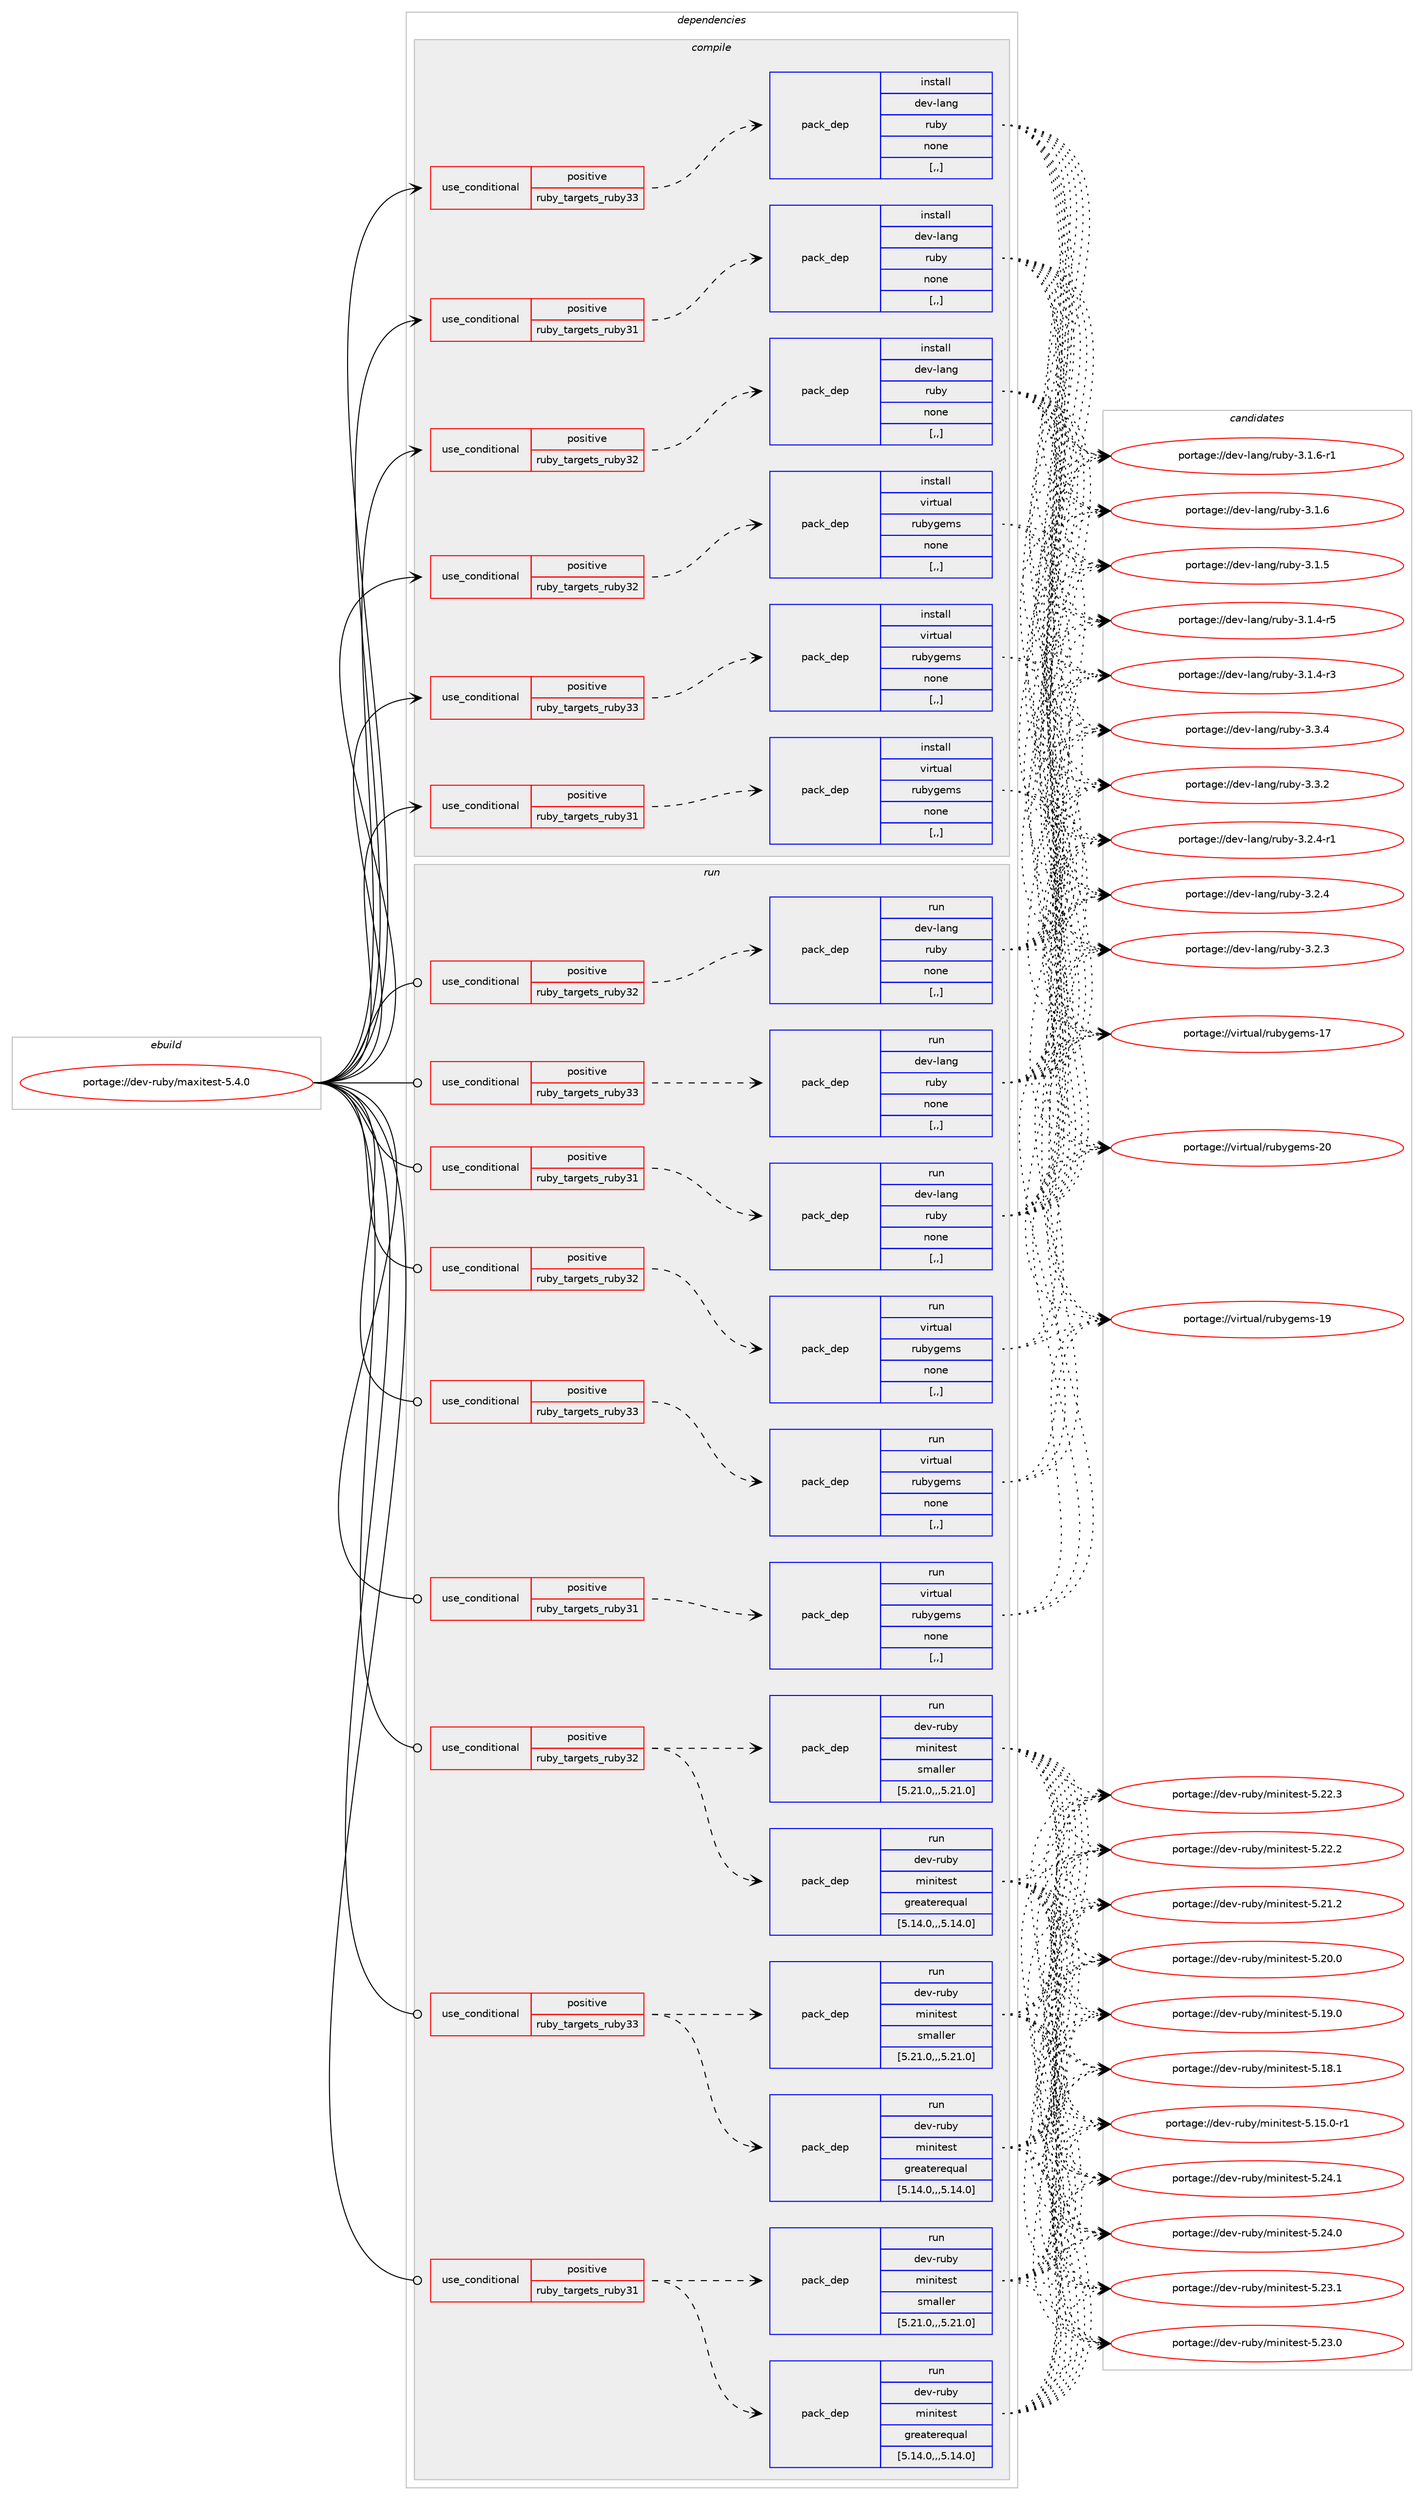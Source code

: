 digraph prolog {

# *************
# Graph options
# *************

newrank=true;
concentrate=true;
compound=true;
graph [rankdir=LR,fontname=Helvetica,fontsize=10,ranksep=1.5];#, ranksep=2.5, nodesep=0.2];
edge  [arrowhead=vee];
node  [fontname=Helvetica,fontsize=10];

# **********
# The ebuild
# **********

subgraph cluster_leftcol {
color=gray;
label=<<i>ebuild</i>>;
id [label="portage://dev-ruby/maxitest-5.4.0", color=red, width=4, href="../dev-ruby/maxitest-5.4.0.svg"];
}

# ****************
# The dependencies
# ****************

subgraph cluster_midcol {
color=gray;
label=<<i>dependencies</i>>;
subgraph cluster_compile {
fillcolor="#eeeeee";
style=filled;
label=<<i>compile</i>>;
subgraph cond50183 {
dependency188879 [label=<<TABLE BORDER="0" CELLBORDER="1" CELLSPACING="0" CELLPADDING="4"><TR><TD ROWSPAN="3" CELLPADDING="10">use_conditional</TD></TR><TR><TD>positive</TD></TR><TR><TD>ruby_targets_ruby31</TD></TR></TABLE>>, shape=none, color=red];
subgraph pack137355 {
dependency188880 [label=<<TABLE BORDER="0" CELLBORDER="1" CELLSPACING="0" CELLPADDING="4" WIDTH="220"><TR><TD ROWSPAN="6" CELLPADDING="30">pack_dep</TD></TR><TR><TD WIDTH="110">install</TD></TR><TR><TD>dev-lang</TD></TR><TR><TD>ruby</TD></TR><TR><TD>none</TD></TR><TR><TD>[,,]</TD></TR></TABLE>>, shape=none, color=blue];
}
dependency188879:e -> dependency188880:w [weight=20,style="dashed",arrowhead="vee"];
}
id:e -> dependency188879:w [weight=20,style="solid",arrowhead="vee"];
subgraph cond50184 {
dependency188881 [label=<<TABLE BORDER="0" CELLBORDER="1" CELLSPACING="0" CELLPADDING="4"><TR><TD ROWSPAN="3" CELLPADDING="10">use_conditional</TD></TR><TR><TD>positive</TD></TR><TR><TD>ruby_targets_ruby31</TD></TR></TABLE>>, shape=none, color=red];
subgraph pack137356 {
dependency188882 [label=<<TABLE BORDER="0" CELLBORDER="1" CELLSPACING="0" CELLPADDING="4" WIDTH="220"><TR><TD ROWSPAN="6" CELLPADDING="30">pack_dep</TD></TR><TR><TD WIDTH="110">install</TD></TR><TR><TD>virtual</TD></TR><TR><TD>rubygems</TD></TR><TR><TD>none</TD></TR><TR><TD>[,,]</TD></TR></TABLE>>, shape=none, color=blue];
}
dependency188881:e -> dependency188882:w [weight=20,style="dashed",arrowhead="vee"];
}
id:e -> dependency188881:w [weight=20,style="solid",arrowhead="vee"];
subgraph cond50185 {
dependency188883 [label=<<TABLE BORDER="0" CELLBORDER="1" CELLSPACING="0" CELLPADDING="4"><TR><TD ROWSPAN="3" CELLPADDING="10">use_conditional</TD></TR><TR><TD>positive</TD></TR><TR><TD>ruby_targets_ruby32</TD></TR></TABLE>>, shape=none, color=red];
subgraph pack137357 {
dependency188884 [label=<<TABLE BORDER="0" CELLBORDER="1" CELLSPACING="0" CELLPADDING="4" WIDTH="220"><TR><TD ROWSPAN="6" CELLPADDING="30">pack_dep</TD></TR><TR><TD WIDTH="110">install</TD></TR><TR><TD>dev-lang</TD></TR><TR><TD>ruby</TD></TR><TR><TD>none</TD></TR><TR><TD>[,,]</TD></TR></TABLE>>, shape=none, color=blue];
}
dependency188883:e -> dependency188884:w [weight=20,style="dashed",arrowhead="vee"];
}
id:e -> dependency188883:w [weight=20,style="solid",arrowhead="vee"];
subgraph cond50186 {
dependency188885 [label=<<TABLE BORDER="0" CELLBORDER="1" CELLSPACING="0" CELLPADDING="4"><TR><TD ROWSPAN="3" CELLPADDING="10">use_conditional</TD></TR><TR><TD>positive</TD></TR><TR><TD>ruby_targets_ruby32</TD></TR></TABLE>>, shape=none, color=red];
subgraph pack137358 {
dependency188886 [label=<<TABLE BORDER="0" CELLBORDER="1" CELLSPACING="0" CELLPADDING="4" WIDTH="220"><TR><TD ROWSPAN="6" CELLPADDING="30">pack_dep</TD></TR><TR><TD WIDTH="110">install</TD></TR><TR><TD>virtual</TD></TR><TR><TD>rubygems</TD></TR><TR><TD>none</TD></TR><TR><TD>[,,]</TD></TR></TABLE>>, shape=none, color=blue];
}
dependency188885:e -> dependency188886:w [weight=20,style="dashed",arrowhead="vee"];
}
id:e -> dependency188885:w [weight=20,style="solid",arrowhead="vee"];
subgraph cond50187 {
dependency188887 [label=<<TABLE BORDER="0" CELLBORDER="1" CELLSPACING="0" CELLPADDING="4"><TR><TD ROWSPAN="3" CELLPADDING="10">use_conditional</TD></TR><TR><TD>positive</TD></TR><TR><TD>ruby_targets_ruby33</TD></TR></TABLE>>, shape=none, color=red];
subgraph pack137359 {
dependency188888 [label=<<TABLE BORDER="0" CELLBORDER="1" CELLSPACING="0" CELLPADDING="4" WIDTH="220"><TR><TD ROWSPAN="6" CELLPADDING="30">pack_dep</TD></TR><TR><TD WIDTH="110">install</TD></TR><TR><TD>dev-lang</TD></TR><TR><TD>ruby</TD></TR><TR><TD>none</TD></TR><TR><TD>[,,]</TD></TR></TABLE>>, shape=none, color=blue];
}
dependency188887:e -> dependency188888:w [weight=20,style="dashed",arrowhead="vee"];
}
id:e -> dependency188887:w [weight=20,style="solid",arrowhead="vee"];
subgraph cond50188 {
dependency188889 [label=<<TABLE BORDER="0" CELLBORDER="1" CELLSPACING="0" CELLPADDING="4"><TR><TD ROWSPAN="3" CELLPADDING="10">use_conditional</TD></TR><TR><TD>positive</TD></TR><TR><TD>ruby_targets_ruby33</TD></TR></TABLE>>, shape=none, color=red];
subgraph pack137360 {
dependency188890 [label=<<TABLE BORDER="0" CELLBORDER="1" CELLSPACING="0" CELLPADDING="4" WIDTH="220"><TR><TD ROWSPAN="6" CELLPADDING="30">pack_dep</TD></TR><TR><TD WIDTH="110">install</TD></TR><TR><TD>virtual</TD></TR><TR><TD>rubygems</TD></TR><TR><TD>none</TD></TR><TR><TD>[,,]</TD></TR></TABLE>>, shape=none, color=blue];
}
dependency188889:e -> dependency188890:w [weight=20,style="dashed",arrowhead="vee"];
}
id:e -> dependency188889:w [weight=20,style="solid",arrowhead="vee"];
}
subgraph cluster_compileandrun {
fillcolor="#eeeeee";
style=filled;
label=<<i>compile and run</i>>;
}
subgraph cluster_run {
fillcolor="#eeeeee";
style=filled;
label=<<i>run</i>>;
subgraph cond50189 {
dependency188891 [label=<<TABLE BORDER="0" CELLBORDER="1" CELLSPACING="0" CELLPADDING="4"><TR><TD ROWSPAN="3" CELLPADDING="10">use_conditional</TD></TR><TR><TD>positive</TD></TR><TR><TD>ruby_targets_ruby31</TD></TR></TABLE>>, shape=none, color=red];
subgraph pack137361 {
dependency188892 [label=<<TABLE BORDER="0" CELLBORDER="1" CELLSPACING="0" CELLPADDING="4" WIDTH="220"><TR><TD ROWSPAN="6" CELLPADDING="30">pack_dep</TD></TR><TR><TD WIDTH="110">run</TD></TR><TR><TD>dev-lang</TD></TR><TR><TD>ruby</TD></TR><TR><TD>none</TD></TR><TR><TD>[,,]</TD></TR></TABLE>>, shape=none, color=blue];
}
dependency188891:e -> dependency188892:w [weight=20,style="dashed",arrowhead="vee"];
}
id:e -> dependency188891:w [weight=20,style="solid",arrowhead="odot"];
subgraph cond50190 {
dependency188893 [label=<<TABLE BORDER="0" CELLBORDER="1" CELLSPACING="0" CELLPADDING="4"><TR><TD ROWSPAN="3" CELLPADDING="10">use_conditional</TD></TR><TR><TD>positive</TD></TR><TR><TD>ruby_targets_ruby31</TD></TR></TABLE>>, shape=none, color=red];
subgraph pack137362 {
dependency188894 [label=<<TABLE BORDER="0" CELLBORDER="1" CELLSPACING="0" CELLPADDING="4" WIDTH="220"><TR><TD ROWSPAN="6" CELLPADDING="30">pack_dep</TD></TR><TR><TD WIDTH="110">run</TD></TR><TR><TD>dev-ruby</TD></TR><TR><TD>minitest</TD></TR><TR><TD>greaterequal</TD></TR><TR><TD>[5.14.0,,,5.14.0]</TD></TR></TABLE>>, shape=none, color=blue];
}
dependency188893:e -> dependency188894:w [weight=20,style="dashed",arrowhead="vee"];
subgraph pack137363 {
dependency188895 [label=<<TABLE BORDER="0" CELLBORDER="1" CELLSPACING="0" CELLPADDING="4" WIDTH="220"><TR><TD ROWSPAN="6" CELLPADDING="30">pack_dep</TD></TR><TR><TD WIDTH="110">run</TD></TR><TR><TD>dev-ruby</TD></TR><TR><TD>minitest</TD></TR><TR><TD>smaller</TD></TR><TR><TD>[5.21.0,,,5.21.0]</TD></TR></TABLE>>, shape=none, color=blue];
}
dependency188893:e -> dependency188895:w [weight=20,style="dashed",arrowhead="vee"];
}
id:e -> dependency188893:w [weight=20,style="solid",arrowhead="odot"];
subgraph cond50191 {
dependency188896 [label=<<TABLE BORDER="0" CELLBORDER="1" CELLSPACING="0" CELLPADDING="4"><TR><TD ROWSPAN="3" CELLPADDING="10">use_conditional</TD></TR><TR><TD>positive</TD></TR><TR><TD>ruby_targets_ruby31</TD></TR></TABLE>>, shape=none, color=red];
subgraph pack137364 {
dependency188897 [label=<<TABLE BORDER="0" CELLBORDER="1" CELLSPACING="0" CELLPADDING="4" WIDTH="220"><TR><TD ROWSPAN="6" CELLPADDING="30">pack_dep</TD></TR><TR><TD WIDTH="110">run</TD></TR><TR><TD>virtual</TD></TR><TR><TD>rubygems</TD></TR><TR><TD>none</TD></TR><TR><TD>[,,]</TD></TR></TABLE>>, shape=none, color=blue];
}
dependency188896:e -> dependency188897:w [weight=20,style="dashed",arrowhead="vee"];
}
id:e -> dependency188896:w [weight=20,style="solid",arrowhead="odot"];
subgraph cond50192 {
dependency188898 [label=<<TABLE BORDER="0" CELLBORDER="1" CELLSPACING="0" CELLPADDING="4"><TR><TD ROWSPAN="3" CELLPADDING="10">use_conditional</TD></TR><TR><TD>positive</TD></TR><TR><TD>ruby_targets_ruby32</TD></TR></TABLE>>, shape=none, color=red];
subgraph pack137365 {
dependency188899 [label=<<TABLE BORDER="0" CELLBORDER="1" CELLSPACING="0" CELLPADDING="4" WIDTH="220"><TR><TD ROWSPAN="6" CELLPADDING="30">pack_dep</TD></TR><TR><TD WIDTH="110">run</TD></TR><TR><TD>dev-lang</TD></TR><TR><TD>ruby</TD></TR><TR><TD>none</TD></TR><TR><TD>[,,]</TD></TR></TABLE>>, shape=none, color=blue];
}
dependency188898:e -> dependency188899:w [weight=20,style="dashed",arrowhead="vee"];
}
id:e -> dependency188898:w [weight=20,style="solid",arrowhead="odot"];
subgraph cond50193 {
dependency188900 [label=<<TABLE BORDER="0" CELLBORDER="1" CELLSPACING="0" CELLPADDING="4"><TR><TD ROWSPAN="3" CELLPADDING="10">use_conditional</TD></TR><TR><TD>positive</TD></TR><TR><TD>ruby_targets_ruby32</TD></TR></TABLE>>, shape=none, color=red];
subgraph pack137366 {
dependency188901 [label=<<TABLE BORDER="0" CELLBORDER="1" CELLSPACING="0" CELLPADDING="4" WIDTH="220"><TR><TD ROWSPAN="6" CELLPADDING="30">pack_dep</TD></TR><TR><TD WIDTH="110">run</TD></TR><TR><TD>dev-ruby</TD></TR><TR><TD>minitest</TD></TR><TR><TD>greaterequal</TD></TR><TR><TD>[5.14.0,,,5.14.0]</TD></TR></TABLE>>, shape=none, color=blue];
}
dependency188900:e -> dependency188901:w [weight=20,style="dashed",arrowhead="vee"];
subgraph pack137367 {
dependency188902 [label=<<TABLE BORDER="0" CELLBORDER="1" CELLSPACING="0" CELLPADDING="4" WIDTH="220"><TR><TD ROWSPAN="6" CELLPADDING="30">pack_dep</TD></TR><TR><TD WIDTH="110">run</TD></TR><TR><TD>dev-ruby</TD></TR><TR><TD>minitest</TD></TR><TR><TD>smaller</TD></TR><TR><TD>[5.21.0,,,5.21.0]</TD></TR></TABLE>>, shape=none, color=blue];
}
dependency188900:e -> dependency188902:w [weight=20,style="dashed",arrowhead="vee"];
}
id:e -> dependency188900:w [weight=20,style="solid",arrowhead="odot"];
subgraph cond50194 {
dependency188903 [label=<<TABLE BORDER="0" CELLBORDER="1" CELLSPACING="0" CELLPADDING="4"><TR><TD ROWSPAN="3" CELLPADDING="10">use_conditional</TD></TR><TR><TD>positive</TD></TR><TR><TD>ruby_targets_ruby32</TD></TR></TABLE>>, shape=none, color=red];
subgraph pack137368 {
dependency188904 [label=<<TABLE BORDER="0" CELLBORDER="1" CELLSPACING="0" CELLPADDING="4" WIDTH="220"><TR><TD ROWSPAN="6" CELLPADDING="30">pack_dep</TD></TR><TR><TD WIDTH="110">run</TD></TR><TR><TD>virtual</TD></TR><TR><TD>rubygems</TD></TR><TR><TD>none</TD></TR><TR><TD>[,,]</TD></TR></TABLE>>, shape=none, color=blue];
}
dependency188903:e -> dependency188904:w [weight=20,style="dashed",arrowhead="vee"];
}
id:e -> dependency188903:w [weight=20,style="solid",arrowhead="odot"];
subgraph cond50195 {
dependency188905 [label=<<TABLE BORDER="0" CELLBORDER="1" CELLSPACING="0" CELLPADDING="4"><TR><TD ROWSPAN="3" CELLPADDING="10">use_conditional</TD></TR><TR><TD>positive</TD></TR><TR><TD>ruby_targets_ruby33</TD></TR></TABLE>>, shape=none, color=red];
subgraph pack137369 {
dependency188906 [label=<<TABLE BORDER="0" CELLBORDER="1" CELLSPACING="0" CELLPADDING="4" WIDTH="220"><TR><TD ROWSPAN="6" CELLPADDING="30">pack_dep</TD></TR><TR><TD WIDTH="110">run</TD></TR><TR><TD>dev-lang</TD></TR><TR><TD>ruby</TD></TR><TR><TD>none</TD></TR><TR><TD>[,,]</TD></TR></TABLE>>, shape=none, color=blue];
}
dependency188905:e -> dependency188906:w [weight=20,style="dashed",arrowhead="vee"];
}
id:e -> dependency188905:w [weight=20,style="solid",arrowhead="odot"];
subgraph cond50196 {
dependency188907 [label=<<TABLE BORDER="0" CELLBORDER="1" CELLSPACING="0" CELLPADDING="4"><TR><TD ROWSPAN="3" CELLPADDING="10">use_conditional</TD></TR><TR><TD>positive</TD></TR><TR><TD>ruby_targets_ruby33</TD></TR></TABLE>>, shape=none, color=red];
subgraph pack137370 {
dependency188908 [label=<<TABLE BORDER="0" CELLBORDER="1" CELLSPACING="0" CELLPADDING="4" WIDTH="220"><TR><TD ROWSPAN="6" CELLPADDING="30">pack_dep</TD></TR><TR><TD WIDTH="110">run</TD></TR><TR><TD>dev-ruby</TD></TR><TR><TD>minitest</TD></TR><TR><TD>greaterequal</TD></TR><TR><TD>[5.14.0,,,5.14.0]</TD></TR></TABLE>>, shape=none, color=blue];
}
dependency188907:e -> dependency188908:w [weight=20,style="dashed",arrowhead="vee"];
subgraph pack137371 {
dependency188909 [label=<<TABLE BORDER="0" CELLBORDER="1" CELLSPACING="0" CELLPADDING="4" WIDTH="220"><TR><TD ROWSPAN="6" CELLPADDING="30">pack_dep</TD></TR><TR><TD WIDTH="110">run</TD></TR><TR><TD>dev-ruby</TD></TR><TR><TD>minitest</TD></TR><TR><TD>smaller</TD></TR><TR><TD>[5.21.0,,,5.21.0]</TD></TR></TABLE>>, shape=none, color=blue];
}
dependency188907:e -> dependency188909:w [weight=20,style="dashed",arrowhead="vee"];
}
id:e -> dependency188907:w [weight=20,style="solid",arrowhead="odot"];
subgraph cond50197 {
dependency188910 [label=<<TABLE BORDER="0" CELLBORDER="1" CELLSPACING="0" CELLPADDING="4"><TR><TD ROWSPAN="3" CELLPADDING="10">use_conditional</TD></TR><TR><TD>positive</TD></TR><TR><TD>ruby_targets_ruby33</TD></TR></TABLE>>, shape=none, color=red];
subgraph pack137372 {
dependency188911 [label=<<TABLE BORDER="0" CELLBORDER="1" CELLSPACING="0" CELLPADDING="4" WIDTH="220"><TR><TD ROWSPAN="6" CELLPADDING="30">pack_dep</TD></TR><TR><TD WIDTH="110">run</TD></TR><TR><TD>virtual</TD></TR><TR><TD>rubygems</TD></TR><TR><TD>none</TD></TR><TR><TD>[,,]</TD></TR></TABLE>>, shape=none, color=blue];
}
dependency188910:e -> dependency188911:w [weight=20,style="dashed",arrowhead="vee"];
}
id:e -> dependency188910:w [weight=20,style="solid",arrowhead="odot"];
}
}

# **************
# The candidates
# **************

subgraph cluster_choices {
rank=same;
color=gray;
label=<<i>candidates</i>>;

subgraph choice137355 {
color=black;
nodesep=1;
choice10010111845108971101034711411798121455146514652 [label="portage://dev-lang/ruby-3.3.4", color=red, width=4,href="../dev-lang/ruby-3.3.4.svg"];
choice10010111845108971101034711411798121455146514650 [label="portage://dev-lang/ruby-3.3.2", color=red, width=4,href="../dev-lang/ruby-3.3.2.svg"];
choice100101118451089711010347114117981214551465046524511449 [label="portage://dev-lang/ruby-3.2.4-r1", color=red, width=4,href="../dev-lang/ruby-3.2.4-r1.svg"];
choice10010111845108971101034711411798121455146504652 [label="portage://dev-lang/ruby-3.2.4", color=red, width=4,href="../dev-lang/ruby-3.2.4.svg"];
choice10010111845108971101034711411798121455146504651 [label="portage://dev-lang/ruby-3.2.3", color=red, width=4,href="../dev-lang/ruby-3.2.3.svg"];
choice100101118451089711010347114117981214551464946544511449 [label="portage://dev-lang/ruby-3.1.6-r1", color=red, width=4,href="../dev-lang/ruby-3.1.6-r1.svg"];
choice10010111845108971101034711411798121455146494654 [label="portage://dev-lang/ruby-3.1.6", color=red, width=4,href="../dev-lang/ruby-3.1.6.svg"];
choice10010111845108971101034711411798121455146494653 [label="portage://dev-lang/ruby-3.1.5", color=red, width=4,href="../dev-lang/ruby-3.1.5.svg"];
choice100101118451089711010347114117981214551464946524511453 [label="portage://dev-lang/ruby-3.1.4-r5", color=red, width=4,href="../dev-lang/ruby-3.1.4-r5.svg"];
choice100101118451089711010347114117981214551464946524511451 [label="portage://dev-lang/ruby-3.1.4-r3", color=red, width=4,href="../dev-lang/ruby-3.1.4-r3.svg"];
dependency188880:e -> choice10010111845108971101034711411798121455146514652:w [style=dotted,weight="100"];
dependency188880:e -> choice10010111845108971101034711411798121455146514650:w [style=dotted,weight="100"];
dependency188880:e -> choice100101118451089711010347114117981214551465046524511449:w [style=dotted,weight="100"];
dependency188880:e -> choice10010111845108971101034711411798121455146504652:w [style=dotted,weight="100"];
dependency188880:e -> choice10010111845108971101034711411798121455146504651:w [style=dotted,weight="100"];
dependency188880:e -> choice100101118451089711010347114117981214551464946544511449:w [style=dotted,weight="100"];
dependency188880:e -> choice10010111845108971101034711411798121455146494654:w [style=dotted,weight="100"];
dependency188880:e -> choice10010111845108971101034711411798121455146494653:w [style=dotted,weight="100"];
dependency188880:e -> choice100101118451089711010347114117981214551464946524511453:w [style=dotted,weight="100"];
dependency188880:e -> choice100101118451089711010347114117981214551464946524511451:w [style=dotted,weight="100"];
}
subgraph choice137356 {
color=black;
nodesep=1;
choice118105114116117971084711411798121103101109115455048 [label="portage://virtual/rubygems-20", color=red, width=4,href="../virtual/rubygems-20.svg"];
choice118105114116117971084711411798121103101109115454957 [label="portage://virtual/rubygems-19", color=red, width=4,href="../virtual/rubygems-19.svg"];
choice118105114116117971084711411798121103101109115454955 [label="portage://virtual/rubygems-17", color=red, width=4,href="../virtual/rubygems-17.svg"];
dependency188882:e -> choice118105114116117971084711411798121103101109115455048:w [style=dotted,weight="100"];
dependency188882:e -> choice118105114116117971084711411798121103101109115454957:w [style=dotted,weight="100"];
dependency188882:e -> choice118105114116117971084711411798121103101109115454955:w [style=dotted,weight="100"];
}
subgraph choice137357 {
color=black;
nodesep=1;
choice10010111845108971101034711411798121455146514652 [label="portage://dev-lang/ruby-3.3.4", color=red, width=4,href="../dev-lang/ruby-3.3.4.svg"];
choice10010111845108971101034711411798121455146514650 [label="portage://dev-lang/ruby-3.3.2", color=red, width=4,href="../dev-lang/ruby-3.3.2.svg"];
choice100101118451089711010347114117981214551465046524511449 [label="portage://dev-lang/ruby-3.2.4-r1", color=red, width=4,href="../dev-lang/ruby-3.2.4-r1.svg"];
choice10010111845108971101034711411798121455146504652 [label="portage://dev-lang/ruby-3.2.4", color=red, width=4,href="../dev-lang/ruby-3.2.4.svg"];
choice10010111845108971101034711411798121455146504651 [label="portage://dev-lang/ruby-3.2.3", color=red, width=4,href="../dev-lang/ruby-3.2.3.svg"];
choice100101118451089711010347114117981214551464946544511449 [label="portage://dev-lang/ruby-3.1.6-r1", color=red, width=4,href="../dev-lang/ruby-3.1.6-r1.svg"];
choice10010111845108971101034711411798121455146494654 [label="portage://dev-lang/ruby-3.1.6", color=red, width=4,href="../dev-lang/ruby-3.1.6.svg"];
choice10010111845108971101034711411798121455146494653 [label="portage://dev-lang/ruby-3.1.5", color=red, width=4,href="../dev-lang/ruby-3.1.5.svg"];
choice100101118451089711010347114117981214551464946524511453 [label="portage://dev-lang/ruby-3.1.4-r5", color=red, width=4,href="../dev-lang/ruby-3.1.4-r5.svg"];
choice100101118451089711010347114117981214551464946524511451 [label="portage://dev-lang/ruby-3.1.4-r3", color=red, width=4,href="../dev-lang/ruby-3.1.4-r3.svg"];
dependency188884:e -> choice10010111845108971101034711411798121455146514652:w [style=dotted,weight="100"];
dependency188884:e -> choice10010111845108971101034711411798121455146514650:w [style=dotted,weight="100"];
dependency188884:e -> choice100101118451089711010347114117981214551465046524511449:w [style=dotted,weight="100"];
dependency188884:e -> choice10010111845108971101034711411798121455146504652:w [style=dotted,weight="100"];
dependency188884:e -> choice10010111845108971101034711411798121455146504651:w [style=dotted,weight="100"];
dependency188884:e -> choice100101118451089711010347114117981214551464946544511449:w [style=dotted,weight="100"];
dependency188884:e -> choice10010111845108971101034711411798121455146494654:w [style=dotted,weight="100"];
dependency188884:e -> choice10010111845108971101034711411798121455146494653:w [style=dotted,weight="100"];
dependency188884:e -> choice100101118451089711010347114117981214551464946524511453:w [style=dotted,weight="100"];
dependency188884:e -> choice100101118451089711010347114117981214551464946524511451:w [style=dotted,weight="100"];
}
subgraph choice137358 {
color=black;
nodesep=1;
choice118105114116117971084711411798121103101109115455048 [label="portage://virtual/rubygems-20", color=red, width=4,href="../virtual/rubygems-20.svg"];
choice118105114116117971084711411798121103101109115454957 [label="portage://virtual/rubygems-19", color=red, width=4,href="../virtual/rubygems-19.svg"];
choice118105114116117971084711411798121103101109115454955 [label="portage://virtual/rubygems-17", color=red, width=4,href="../virtual/rubygems-17.svg"];
dependency188886:e -> choice118105114116117971084711411798121103101109115455048:w [style=dotted,weight="100"];
dependency188886:e -> choice118105114116117971084711411798121103101109115454957:w [style=dotted,weight="100"];
dependency188886:e -> choice118105114116117971084711411798121103101109115454955:w [style=dotted,weight="100"];
}
subgraph choice137359 {
color=black;
nodesep=1;
choice10010111845108971101034711411798121455146514652 [label="portage://dev-lang/ruby-3.3.4", color=red, width=4,href="../dev-lang/ruby-3.3.4.svg"];
choice10010111845108971101034711411798121455146514650 [label="portage://dev-lang/ruby-3.3.2", color=red, width=4,href="../dev-lang/ruby-3.3.2.svg"];
choice100101118451089711010347114117981214551465046524511449 [label="portage://dev-lang/ruby-3.2.4-r1", color=red, width=4,href="../dev-lang/ruby-3.2.4-r1.svg"];
choice10010111845108971101034711411798121455146504652 [label="portage://dev-lang/ruby-3.2.4", color=red, width=4,href="../dev-lang/ruby-3.2.4.svg"];
choice10010111845108971101034711411798121455146504651 [label="portage://dev-lang/ruby-3.2.3", color=red, width=4,href="../dev-lang/ruby-3.2.3.svg"];
choice100101118451089711010347114117981214551464946544511449 [label="portage://dev-lang/ruby-3.1.6-r1", color=red, width=4,href="../dev-lang/ruby-3.1.6-r1.svg"];
choice10010111845108971101034711411798121455146494654 [label="portage://dev-lang/ruby-3.1.6", color=red, width=4,href="../dev-lang/ruby-3.1.6.svg"];
choice10010111845108971101034711411798121455146494653 [label="portage://dev-lang/ruby-3.1.5", color=red, width=4,href="../dev-lang/ruby-3.1.5.svg"];
choice100101118451089711010347114117981214551464946524511453 [label="portage://dev-lang/ruby-3.1.4-r5", color=red, width=4,href="../dev-lang/ruby-3.1.4-r5.svg"];
choice100101118451089711010347114117981214551464946524511451 [label="portage://dev-lang/ruby-3.1.4-r3", color=red, width=4,href="../dev-lang/ruby-3.1.4-r3.svg"];
dependency188888:e -> choice10010111845108971101034711411798121455146514652:w [style=dotted,weight="100"];
dependency188888:e -> choice10010111845108971101034711411798121455146514650:w [style=dotted,weight="100"];
dependency188888:e -> choice100101118451089711010347114117981214551465046524511449:w [style=dotted,weight="100"];
dependency188888:e -> choice10010111845108971101034711411798121455146504652:w [style=dotted,weight="100"];
dependency188888:e -> choice10010111845108971101034711411798121455146504651:w [style=dotted,weight="100"];
dependency188888:e -> choice100101118451089711010347114117981214551464946544511449:w [style=dotted,weight="100"];
dependency188888:e -> choice10010111845108971101034711411798121455146494654:w [style=dotted,weight="100"];
dependency188888:e -> choice10010111845108971101034711411798121455146494653:w [style=dotted,weight="100"];
dependency188888:e -> choice100101118451089711010347114117981214551464946524511453:w [style=dotted,weight="100"];
dependency188888:e -> choice100101118451089711010347114117981214551464946524511451:w [style=dotted,weight="100"];
}
subgraph choice137360 {
color=black;
nodesep=1;
choice118105114116117971084711411798121103101109115455048 [label="portage://virtual/rubygems-20", color=red, width=4,href="../virtual/rubygems-20.svg"];
choice118105114116117971084711411798121103101109115454957 [label="portage://virtual/rubygems-19", color=red, width=4,href="../virtual/rubygems-19.svg"];
choice118105114116117971084711411798121103101109115454955 [label="portage://virtual/rubygems-17", color=red, width=4,href="../virtual/rubygems-17.svg"];
dependency188890:e -> choice118105114116117971084711411798121103101109115455048:w [style=dotted,weight="100"];
dependency188890:e -> choice118105114116117971084711411798121103101109115454957:w [style=dotted,weight="100"];
dependency188890:e -> choice118105114116117971084711411798121103101109115454955:w [style=dotted,weight="100"];
}
subgraph choice137361 {
color=black;
nodesep=1;
choice10010111845108971101034711411798121455146514652 [label="portage://dev-lang/ruby-3.3.4", color=red, width=4,href="../dev-lang/ruby-3.3.4.svg"];
choice10010111845108971101034711411798121455146514650 [label="portage://dev-lang/ruby-3.3.2", color=red, width=4,href="../dev-lang/ruby-3.3.2.svg"];
choice100101118451089711010347114117981214551465046524511449 [label="portage://dev-lang/ruby-3.2.4-r1", color=red, width=4,href="../dev-lang/ruby-3.2.4-r1.svg"];
choice10010111845108971101034711411798121455146504652 [label="portage://dev-lang/ruby-3.2.4", color=red, width=4,href="../dev-lang/ruby-3.2.4.svg"];
choice10010111845108971101034711411798121455146504651 [label="portage://dev-lang/ruby-3.2.3", color=red, width=4,href="../dev-lang/ruby-3.2.3.svg"];
choice100101118451089711010347114117981214551464946544511449 [label="portage://dev-lang/ruby-3.1.6-r1", color=red, width=4,href="../dev-lang/ruby-3.1.6-r1.svg"];
choice10010111845108971101034711411798121455146494654 [label="portage://dev-lang/ruby-3.1.6", color=red, width=4,href="../dev-lang/ruby-3.1.6.svg"];
choice10010111845108971101034711411798121455146494653 [label="portage://dev-lang/ruby-3.1.5", color=red, width=4,href="../dev-lang/ruby-3.1.5.svg"];
choice100101118451089711010347114117981214551464946524511453 [label="portage://dev-lang/ruby-3.1.4-r5", color=red, width=4,href="../dev-lang/ruby-3.1.4-r5.svg"];
choice100101118451089711010347114117981214551464946524511451 [label="portage://dev-lang/ruby-3.1.4-r3", color=red, width=4,href="../dev-lang/ruby-3.1.4-r3.svg"];
dependency188892:e -> choice10010111845108971101034711411798121455146514652:w [style=dotted,weight="100"];
dependency188892:e -> choice10010111845108971101034711411798121455146514650:w [style=dotted,weight="100"];
dependency188892:e -> choice100101118451089711010347114117981214551465046524511449:w [style=dotted,weight="100"];
dependency188892:e -> choice10010111845108971101034711411798121455146504652:w [style=dotted,weight="100"];
dependency188892:e -> choice10010111845108971101034711411798121455146504651:w [style=dotted,weight="100"];
dependency188892:e -> choice100101118451089711010347114117981214551464946544511449:w [style=dotted,weight="100"];
dependency188892:e -> choice10010111845108971101034711411798121455146494654:w [style=dotted,weight="100"];
dependency188892:e -> choice10010111845108971101034711411798121455146494653:w [style=dotted,weight="100"];
dependency188892:e -> choice100101118451089711010347114117981214551464946524511453:w [style=dotted,weight="100"];
dependency188892:e -> choice100101118451089711010347114117981214551464946524511451:w [style=dotted,weight="100"];
}
subgraph choice137362 {
color=black;
nodesep=1;
choice10010111845114117981214710910511010511610111511645534650524649 [label="portage://dev-ruby/minitest-5.24.1", color=red, width=4,href="../dev-ruby/minitest-5.24.1.svg"];
choice10010111845114117981214710910511010511610111511645534650524648 [label="portage://dev-ruby/minitest-5.24.0", color=red, width=4,href="../dev-ruby/minitest-5.24.0.svg"];
choice10010111845114117981214710910511010511610111511645534650514649 [label="portage://dev-ruby/minitest-5.23.1", color=red, width=4,href="../dev-ruby/minitest-5.23.1.svg"];
choice10010111845114117981214710910511010511610111511645534650514648 [label="portage://dev-ruby/minitest-5.23.0", color=red, width=4,href="../dev-ruby/minitest-5.23.0.svg"];
choice10010111845114117981214710910511010511610111511645534650504651 [label="portage://dev-ruby/minitest-5.22.3", color=red, width=4,href="../dev-ruby/minitest-5.22.3.svg"];
choice10010111845114117981214710910511010511610111511645534650504650 [label="portage://dev-ruby/minitest-5.22.2", color=red, width=4,href="../dev-ruby/minitest-5.22.2.svg"];
choice10010111845114117981214710910511010511610111511645534650494650 [label="portage://dev-ruby/minitest-5.21.2", color=red, width=4,href="../dev-ruby/minitest-5.21.2.svg"];
choice10010111845114117981214710910511010511610111511645534650484648 [label="portage://dev-ruby/minitest-5.20.0", color=red, width=4,href="../dev-ruby/minitest-5.20.0.svg"];
choice10010111845114117981214710910511010511610111511645534649574648 [label="portage://dev-ruby/minitest-5.19.0", color=red, width=4,href="../dev-ruby/minitest-5.19.0.svg"];
choice10010111845114117981214710910511010511610111511645534649564649 [label="portage://dev-ruby/minitest-5.18.1", color=red, width=4,href="../dev-ruby/minitest-5.18.1.svg"];
choice100101118451141179812147109105110105116101115116455346495346484511449 [label="portage://dev-ruby/minitest-5.15.0-r1", color=red, width=4,href="../dev-ruby/minitest-5.15.0-r1.svg"];
dependency188894:e -> choice10010111845114117981214710910511010511610111511645534650524649:w [style=dotted,weight="100"];
dependency188894:e -> choice10010111845114117981214710910511010511610111511645534650524648:w [style=dotted,weight="100"];
dependency188894:e -> choice10010111845114117981214710910511010511610111511645534650514649:w [style=dotted,weight="100"];
dependency188894:e -> choice10010111845114117981214710910511010511610111511645534650514648:w [style=dotted,weight="100"];
dependency188894:e -> choice10010111845114117981214710910511010511610111511645534650504651:w [style=dotted,weight="100"];
dependency188894:e -> choice10010111845114117981214710910511010511610111511645534650504650:w [style=dotted,weight="100"];
dependency188894:e -> choice10010111845114117981214710910511010511610111511645534650494650:w [style=dotted,weight="100"];
dependency188894:e -> choice10010111845114117981214710910511010511610111511645534650484648:w [style=dotted,weight="100"];
dependency188894:e -> choice10010111845114117981214710910511010511610111511645534649574648:w [style=dotted,weight="100"];
dependency188894:e -> choice10010111845114117981214710910511010511610111511645534649564649:w [style=dotted,weight="100"];
dependency188894:e -> choice100101118451141179812147109105110105116101115116455346495346484511449:w [style=dotted,weight="100"];
}
subgraph choice137363 {
color=black;
nodesep=1;
choice10010111845114117981214710910511010511610111511645534650524649 [label="portage://dev-ruby/minitest-5.24.1", color=red, width=4,href="../dev-ruby/minitest-5.24.1.svg"];
choice10010111845114117981214710910511010511610111511645534650524648 [label="portage://dev-ruby/minitest-5.24.0", color=red, width=4,href="../dev-ruby/minitest-5.24.0.svg"];
choice10010111845114117981214710910511010511610111511645534650514649 [label="portage://dev-ruby/minitest-5.23.1", color=red, width=4,href="../dev-ruby/minitest-5.23.1.svg"];
choice10010111845114117981214710910511010511610111511645534650514648 [label="portage://dev-ruby/minitest-5.23.0", color=red, width=4,href="../dev-ruby/minitest-5.23.0.svg"];
choice10010111845114117981214710910511010511610111511645534650504651 [label="portage://dev-ruby/minitest-5.22.3", color=red, width=4,href="../dev-ruby/minitest-5.22.3.svg"];
choice10010111845114117981214710910511010511610111511645534650504650 [label="portage://dev-ruby/minitest-5.22.2", color=red, width=4,href="../dev-ruby/minitest-5.22.2.svg"];
choice10010111845114117981214710910511010511610111511645534650494650 [label="portage://dev-ruby/minitest-5.21.2", color=red, width=4,href="../dev-ruby/minitest-5.21.2.svg"];
choice10010111845114117981214710910511010511610111511645534650484648 [label="portage://dev-ruby/minitest-5.20.0", color=red, width=4,href="../dev-ruby/minitest-5.20.0.svg"];
choice10010111845114117981214710910511010511610111511645534649574648 [label="portage://dev-ruby/minitest-5.19.0", color=red, width=4,href="../dev-ruby/minitest-5.19.0.svg"];
choice10010111845114117981214710910511010511610111511645534649564649 [label="portage://dev-ruby/minitest-5.18.1", color=red, width=4,href="../dev-ruby/minitest-5.18.1.svg"];
choice100101118451141179812147109105110105116101115116455346495346484511449 [label="portage://dev-ruby/minitest-5.15.0-r1", color=red, width=4,href="../dev-ruby/minitest-5.15.0-r1.svg"];
dependency188895:e -> choice10010111845114117981214710910511010511610111511645534650524649:w [style=dotted,weight="100"];
dependency188895:e -> choice10010111845114117981214710910511010511610111511645534650524648:w [style=dotted,weight="100"];
dependency188895:e -> choice10010111845114117981214710910511010511610111511645534650514649:w [style=dotted,weight="100"];
dependency188895:e -> choice10010111845114117981214710910511010511610111511645534650514648:w [style=dotted,weight="100"];
dependency188895:e -> choice10010111845114117981214710910511010511610111511645534650504651:w [style=dotted,weight="100"];
dependency188895:e -> choice10010111845114117981214710910511010511610111511645534650504650:w [style=dotted,weight="100"];
dependency188895:e -> choice10010111845114117981214710910511010511610111511645534650494650:w [style=dotted,weight="100"];
dependency188895:e -> choice10010111845114117981214710910511010511610111511645534650484648:w [style=dotted,weight="100"];
dependency188895:e -> choice10010111845114117981214710910511010511610111511645534649574648:w [style=dotted,weight="100"];
dependency188895:e -> choice10010111845114117981214710910511010511610111511645534649564649:w [style=dotted,weight="100"];
dependency188895:e -> choice100101118451141179812147109105110105116101115116455346495346484511449:w [style=dotted,weight="100"];
}
subgraph choice137364 {
color=black;
nodesep=1;
choice118105114116117971084711411798121103101109115455048 [label="portage://virtual/rubygems-20", color=red, width=4,href="../virtual/rubygems-20.svg"];
choice118105114116117971084711411798121103101109115454957 [label="portage://virtual/rubygems-19", color=red, width=4,href="../virtual/rubygems-19.svg"];
choice118105114116117971084711411798121103101109115454955 [label="portage://virtual/rubygems-17", color=red, width=4,href="../virtual/rubygems-17.svg"];
dependency188897:e -> choice118105114116117971084711411798121103101109115455048:w [style=dotted,weight="100"];
dependency188897:e -> choice118105114116117971084711411798121103101109115454957:w [style=dotted,weight="100"];
dependency188897:e -> choice118105114116117971084711411798121103101109115454955:w [style=dotted,weight="100"];
}
subgraph choice137365 {
color=black;
nodesep=1;
choice10010111845108971101034711411798121455146514652 [label="portage://dev-lang/ruby-3.3.4", color=red, width=4,href="../dev-lang/ruby-3.3.4.svg"];
choice10010111845108971101034711411798121455146514650 [label="portage://dev-lang/ruby-3.3.2", color=red, width=4,href="../dev-lang/ruby-3.3.2.svg"];
choice100101118451089711010347114117981214551465046524511449 [label="portage://dev-lang/ruby-3.2.4-r1", color=red, width=4,href="../dev-lang/ruby-3.2.4-r1.svg"];
choice10010111845108971101034711411798121455146504652 [label="portage://dev-lang/ruby-3.2.4", color=red, width=4,href="../dev-lang/ruby-3.2.4.svg"];
choice10010111845108971101034711411798121455146504651 [label="portage://dev-lang/ruby-3.2.3", color=red, width=4,href="../dev-lang/ruby-3.2.3.svg"];
choice100101118451089711010347114117981214551464946544511449 [label="portage://dev-lang/ruby-3.1.6-r1", color=red, width=4,href="../dev-lang/ruby-3.1.6-r1.svg"];
choice10010111845108971101034711411798121455146494654 [label="portage://dev-lang/ruby-3.1.6", color=red, width=4,href="../dev-lang/ruby-3.1.6.svg"];
choice10010111845108971101034711411798121455146494653 [label="portage://dev-lang/ruby-3.1.5", color=red, width=4,href="../dev-lang/ruby-3.1.5.svg"];
choice100101118451089711010347114117981214551464946524511453 [label="portage://dev-lang/ruby-3.1.4-r5", color=red, width=4,href="../dev-lang/ruby-3.1.4-r5.svg"];
choice100101118451089711010347114117981214551464946524511451 [label="portage://dev-lang/ruby-3.1.4-r3", color=red, width=4,href="../dev-lang/ruby-3.1.4-r3.svg"];
dependency188899:e -> choice10010111845108971101034711411798121455146514652:w [style=dotted,weight="100"];
dependency188899:e -> choice10010111845108971101034711411798121455146514650:w [style=dotted,weight="100"];
dependency188899:e -> choice100101118451089711010347114117981214551465046524511449:w [style=dotted,weight="100"];
dependency188899:e -> choice10010111845108971101034711411798121455146504652:w [style=dotted,weight="100"];
dependency188899:e -> choice10010111845108971101034711411798121455146504651:w [style=dotted,weight="100"];
dependency188899:e -> choice100101118451089711010347114117981214551464946544511449:w [style=dotted,weight="100"];
dependency188899:e -> choice10010111845108971101034711411798121455146494654:w [style=dotted,weight="100"];
dependency188899:e -> choice10010111845108971101034711411798121455146494653:w [style=dotted,weight="100"];
dependency188899:e -> choice100101118451089711010347114117981214551464946524511453:w [style=dotted,weight="100"];
dependency188899:e -> choice100101118451089711010347114117981214551464946524511451:w [style=dotted,weight="100"];
}
subgraph choice137366 {
color=black;
nodesep=1;
choice10010111845114117981214710910511010511610111511645534650524649 [label="portage://dev-ruby/minitest-5.24.1", color=red, width=4,href="../dev-ruby/minitest-5.24.1.svg"];
choice10010111845114117981214710910511010511610111511645534650524648 [label="portage://dev-ruby/minitest-5.24.0", color=red, width=4,href="../dev-ruby/minitest-5.24.0.svg"];
choice10010111845114117981214710910511010511610111511645534650514649 [label="portage://dev-ruby/minitest-5.23.1", color=red, width=4,href="../dev-ruby/minitest-5.23.1.svg"];
choice10010111845114117981214710910511010511610111511645534650514648 [label="portage://dev-ruby/minitest-5.23.0", color=red, width=4,href="../dev-ruby/minitest-5.23.0.svg"];
choice10010111845114117981214710910511010511610111511645534650504651 [label="portage://dev-ruby/minitest-5.22.3", color=red, width=4,href="../dev-ruby/minitest-5.22.3.svg"];
choice10010111845114117981214710910511010511610111511645534650504650 [label="portage://dev-ruby/minitest-5.22.2", color=red, width=4,href="../dev-ruby/minitest-5.22.2.svg"];
choice10010111845114117981214710910511010511610111511645534650494650 [label="portage://dev-ruby/minitest-5.21.2", color=red, width=4,href="../dev-ruby/minitest-5.21.2.svg"];
choice10010111845114117981214710910511010511610111511645534650484648 [label="portage://dev-ruby/minitest-5.20.0", color=red, width=4,href="../dev-ruby/minitest-5.20.0.svg"];
choice10010111845114117981214710910511010511610111511645534649574648 [label="portage://dev-ruby/minitest-5.19.0", color=red, width=4,href="../dev-ruby/minitest-5.19.0.svg"];
choice10010111845114117981214710910511010511610111511645534649564649 [label="portage://dev-ruby/minitest-5.18.1", color=red, width=4,href="../dev-ruby/minitest-5.18.1.svg"];
choice100101118451141179812147109105110105116101115116455346495346484511449 [label="portage://dev-ruby/minitest-5.15.0-r1", color=red, width=4,href="../dev-ruby/minitest-5.15.0-r1.svg"];
dependency188901:e -> choice10010111845114117981214710910511010511610111511645534650524649:w [style=dotted,weight="100"];
dependency188901:e -> choice10010111845114117981214710910511010511610111511645534650524648:w [style=dotted,weight="100"];
dependency188901:e -> choice10010111845114117981214710910511010511610111511645534650514649:w [style=dotted,weight="100"];
dependency188901:e -> choice10010111845114117981214710910511010511610111511645534650514648:w [style=dotted,weight="100"];
dependency188901:e -> choice10010111845114117981214710910511010511610111511645534650504651:w [style=dotted,weight="100"];
dependency188901:e -> choice10010111845114117981214710910511010511610111511645534650504650:w [style=dotted,weight="100"];
dependency188901:e -> choice10010111845114117981214710910511010511610111511645534650494650:w [style=dotted,weight="100"];
dependency188901:e -> choice10010111845114117981214710910511010511610111511645534650484648:w [style=dotted,weight="100"];
dependency188901:e -> choice10010111845114117981214710910511010511610111511645534649574648:w [style=dotted,weight="100"];
dependency188901:e -> choice10010111845114117981214710910511010511610111511645534649564649:w [style=dotted,weight="100"];
dependency188901:e -> choice100101118451141179812147109105110105116101115116455346495346484511449:w [style=dotted,weight="100"];
}
subgraph choice137367 {
color=black;
nodesep=1;
choice10010111845114117981214710910511010511610111511645534650524649 [label="portage://dev-ruby/minitest-5.24.1", color=red, width=4,href="../dev-ruby/minitest-5.24.1.svg"];
choice10010111845114117981214710910511010511610111511645534650524648 [label="portage://dev-ruby/minitest-5.24.0", color=red, width=4,href="../dev-ruby/minitest-5.24.0.svg"];
choice10010111845114117981214710910511010511610111511645534650514649 [label="portage://dev-ruby/minitest-5.23.1", color=red, width=4,href="../dev-ruby/minitest-5.23.1.svg"];
choice10010111845114117981214710910511010511610111511645534650514648 [label="portage://dev-ruby/minitest-5.23.0", color=red, width=4,href="../dev-ruby/minitest-5.23.0.svg"];
choice10010111845114117981214710910511010511610111511645534650504651 [label="portage://dev-ruby/minitest-5.22.3", color=red, width=4,href="../dev-ruby/minitest-5.22.3.svg"];
choice10010111845114117981214710910511010511610111511645534650504650 [label="portage://dev-ruby/minitest-5.22.2", color=red, width=4,href="../dev-ruby/minitest-5.22.2.svg"];
choice10010111845114117981214710910511010511610111511645534650494650 [label="portage://dev-ruby/minitest-5.21.2", color=red, width=4,href="../dev-ruby/minitest-5.21.2.svg"];
choice10010111845114117981214710910511010511610111511645534650484648 [label="portage://dev-ruby/minitest-5.20.0", color=red, width=4,href="../dev-ruby/minitest-5.20.0.svg"];
choice10010111845114117981214710910511010511610111511645534649574648 [label="portage://dev-ruby/minitest-5.19.0", color=red, width=4,href="../dev-ruby/minitest-5.19.0.svg"];
choice10010111845114117981214710910511010511610111511645534649564649 [label="portage://dev-ruby/minitest-5.18.1", color=red, width=4,href="../dev-ruby/minitest-5.18.1.svg"];
choice100101118451141179812147109105110105116101115116455346495346484511449 [label="portage://dev-ruby/minitest-5.15.0-r1", color=red, width=4,href="../dev-ruby/minitest-5.15.0-r1.svg"];
dependency188902:e -> choice10010111845114117981214710910511010511610111511645534650524649:w [style=dotted,weight="100"];
dependency188902:e -> choice10010111845114117981214710910511010511610111511645534650524648:w [style=dotted,weight="100"];
dependency188902:e -> choice10010111845114117981214710910511010511610111511645534650514649:w [style=dotted,weight="100"];
dependency188902:e -> choice10010111845114117981214710910511010511610111511645534650514648:w [style=dotted,weight="100"];
dependency188902:e -> choice10010111845114117981214710910511010511610111511645534650504651:w [style=dotted,weight="100"];
dependency188902:e -> choice10010111845114117981214710910511010511610111511645534650504650:w [style=dotted,weight="100"];
dependency188902:e -> choice10010111845114117981214710910511010511610111511645534650494650:w [style=dotted,weight="100"];
dependency188902:e -> choice10010111845114117981214710910511010511610111511645534650484648:w [style=dotted,weight="100"];
dependency188902:e -> choice10010111845114117981214710910511010511610111511645534649574648:w [style=dotted,weight="100"];
dependency188902:e -> choice10010111845114117981214710910511010511610111511645534649564649:w [style=dotted,weight="100"];
dependency188902:e -> choice100101118451141179812147109105110105116101115116455346495346484511449:w [style=dotted,weight="100"];
}
subgraph choice137368 {
color=black;
nodesep=1;
choice118105114116117971084711411798121103101109115455048 [label="portage://virtual/rubygems-20", color=red, width=4,href="../virtual/rubygems-20.svg"];
choice118105114116117971084711411798121103101109115454957 [label="portage://virtual/rubygems-19", color=red, width=4,href="../virtual/rubygems-19.svg"];
choice118105114116117971084711411798121103101109115454955 [label="portage://virtual/rubygems-17", color=red, width=4,href="../virtual/rubygems-17.svg"];
dependency188904:e -> choice118105114116117971084711411798121103101109115455048:w [style=dotted,weight="100"];
dependency188904:e -> choice118105114116117971084711411798121103101109115454957:w [style=dotted,weight="100"];
dependency188904:e -> choice118105114116117971084711411798121103101109115454955:w [style=dotted,weight="100"];
}
subgraph choice137369 {
color=black;
nodesep=1;
choice10010111845108971101034711411798121455146514652 [label="portage://dev-lang/ruby-3.3.4", color=red, width=4,href="../dev-lang/ruby-3.3.4.svg"];
choice10010111845108971101034711411798121455146514650 [label="portage://dev-lang/ruby-3.3.2", color=red, width=4,href="../dev-lang/ruby-3.3.2.svg"];
choice100101118451089711010347114117981214551465046524511449 [label="portage://dev-lang/ruby-3.2.4-r1", color=red, width=4,href="../dev-lang/ruby-3.2.4-r1.svg"];
choice10010111845108971101034711411798121455146504652 [label="portage://dev-lang/ruby-3.2.4", color=red, width=4,href="../dev-lang/ruby-3.2.4.svg"];
choice10010111845108971101034711411798121455146504651 [label="portage://dev-lang/ruby-3.2.3", color=red, width=4,href="../dev-lang/ruby-3.2.3.svg"];
choice100101118451089711010347114117981214551464946544511449 [label="portage://dev-lang/ruby-3.1.6-r1", color=red, width=4,href="../dev-lang/ruby-3.1.6-r1.svg"];
choice10010111845108971101034711411798121455146494654 [label="portage://dev-lang/ruby-3.1.6", color=red, width=4,href="../dev-lang/ruby-3.1.6.svg"];
choice10010111845108971101034711411798121455146494653 [label="portage://dev-lang/ruby-3.1.5", color=red, width=4,href="../dev-lang/ruby-3.1.5.svg"];
choice100101118451089711010347114117981214551464946524511453 [label="portage://dev-lang/ruby-3.1.4-r5", color=red, width=4,href="../dev-lang/ruby-3.1.4-r5.svg"];
choice100101118451089711010347114117981214551464946524511451 [label="portage://dev-lang/ruby-3.1.4-r3", color=red, width=4,href="../dev-lang/ruby-3.1.4-r3.svg"];
dependency188906:e -> choice10010111845108971101034711411798121455146514652:w [style=dotted,weight="100"];
dependency188906:e -> choice10010111845108971101034711411798121455146514650:w [style=dotted,weight="100"];
dependency188906:e -> choice100101118451089711010347114117981214551465046524511449:w [style=dotted,weight="100"];
dependency188906:e -> choice10010111845108971101034711411798121455146504652:w [style=dotted,weight="100"];
dependency188906:e -> choice10010111845108971101034711411798121455146504651:w [style=dotted,weight="100"];
dependency188906:e -> choice100101118451089711010347114117981214551464946544511449:w [style=dotted,weight="100"];
dependency188906:e -> choice10010111845108971101034711411798121455146494654:w [style=dotted,weight="100"];
dependency188906:e -> choice10010111845108971101034711411798121455146494653:w [style=dotted,weight="100"];
dependency188906:e -> choice100101118451089711010347114117981214551464946524511453:w [style=dotted,weight="100"];
dependency188906:e -> choice100101118451089711010347114117981214551464946524511451:w [style=dotted,weight="100"];
}
subgraph choice137370 {
color=black;
nodesep=1;
choice10010111845114117981214710910511010511610111511645534650524649 [label="portage://dev-ruby/minitest-5.24.1", color=red, width=4,href="../dev-ruby/minitest-5.24.1.svg"];
choice10010111845114117981214710910511010511610111511645534650524648 [label="portage://dev-ruby/minitest-5.24.0", color=red, width=4,href="../dev-ruby/minitest-5.24.0.svg"];
choice10010111845114117981214710910511010511610111511645534650514649 [label="portage://dev-ruby/minitest-5.23.1", color=red, width=4,href="../dev-ruby/minitest-5.23.1.svg"];
choice10010111845114117981214710910511010511610111511645534650514648 [label="portage://dev-ruby/minitest-5.23.0", color=red, width=4,href="../dev-ruby/minitest-5.23.0.svg"];
choice10010111845114117981214710910511010511610111511645534650504651 [label="portage://dev-ruby/minitest-5.22.3", color=red, width=4,href="../dev-ruby/minitest-5.22.3.svg"];
choice10010111845114117981214710910511010511610111511645534650504650 [label="portage://dev-ruby/minitest-5.22.2", color=red, width=4,href="../dev-ruby/minitest-5.22.2.svg"];
choice10010111845114117981214710910511010511610111511645534650494650 [label="portage://dev-ruby/minitest-5.21.2", color=red, width=4,href="../dev-ruby/minitest-5.21.2.svg"];
choice10010111845114117981214710910511010511610111511645534650484648 [label="portage://dev-ruby/minitest-5.20.0", color=red, width=4,href="../dev-ruby/minitest-5.20.0.svg"];
choice10010111845114117981214710910511010511610111511645534649574648 [label="portage://dev-ruby/minitest-5.19.0", color=red, width=4,href="../dev-ruby/minitest-5.19.0.svg"];
choice10010111845114117981214710910511010511610111511645534649564649 [label="portage://dev-ruby/minitest-5.18.1", color=red, width=4,href="../dev-ruby/minitest-5.18.1.svg"];
choice100101118451141179812147109105110105116101115116455346495346484511449 [label="portage://dev-ruby/minitest-5.15.0-r1", color=red, width=4,href="../dev-ruby/minitest-5.15.0-r1.svg"];
dependency188908:e -> choice10010111845114117981214710910511010511610111511645534650524649:w [style=dotted,weight="100"];
dependency188908:e -> choice10010111845114117981214710910511010511610111511645534650524648:w [style=dotted,weight="100"];
dependency188908:e -> choice10010111845114117981214710910511010511610111511645534650514649:w [style=dotted,weight="100"];
dependency188908:e -> choice10010111845114117981214710910511010511610111511645534650514648:w [style=dotted,weight="100"];
dependency188908:e -> choice10010111845114117981214710910511010511610111511645534650504651:w [style=dotted,weight="100"];
dependency188908:e -> choice10010111845114117981214710910511010511610111511645534650504650:w [style=dotted,weight="100"];
dependency188908:e -> choice10010111845114117981214710910511010511610111511645534650494650:w [style=dotted,weight="100"];
dependency188908:e -> choice10010111845114117981214710910511010511610111511645534650484648:w [style=dotted,weight="100"];
dependency188908:e -> choice10010111845114117981214710910511010511610111511645534649574648:w [style=dotted,weight="100"];
dependency188908:e -> choice10010111845114117981214710910511010511610111511645534649564649:w [style=dotted,weight="100"];
dependency188908:e -> choice100101118451141179812147109105110105116101115116455346495346484511449:w [style=dotted,weight="100"];
}
subgraph choice137371 {
color=black;
nodesep=1;
choice10010111845114117981214710910511010511610111511645534650524649 [label="portage://dev-ruby/minitest-5.24.1", color=red, width=4,href="../dev-ruby/minitest-5.24.1.svg"];
choice10010111845114117981214710910511010511610111511645534650524648 [label="portage://dev-ruby/minitest-5.24.0", color=red, width=4,href="../dev-ruby/minitest-5.24.0.svg"];
choice10010111845114117981214710910511010511610111511645534650514649 [label="portage://dev-ruby/minitest-5.23.1", color=red, width=4,href="../dev-ruby/minitest-5.23.1.svg"];
choice10010111845114117981214710910511010511610111511645534650514648 [label="portage://dev-ruby/minitest-5.23.0", color=red, width=4,href="../dev-ruby/minitest-5.23.0.svg"];
choice10010111845114117981214710910511010511610111511645534650504651 [label="portage://dev-ruby/minitest-5.22.3", color=red, width=4,href="../dev-ruby/minitest-5.22.3.svg"];
choice10010111845114117981214710910511010511610111511645534650504650 [label="portage://dev-ruby/minitest-5.22.2", color=red, width=4,href="../dev-ruby/minitest-5.22.2.svg"];
choice10010111845114117981214710910511010511610111511645534650494650 [label="portage://dev-ruby/minitest-5.21.2", color=red, width=4,href="../dev-ruby/minitest-5.21.2.svg"];
choice10010111845114117981214710910511010511610111511645534650484648 [label="portage://dev-ruby/minitest-5.20.0", color=red, width=4,href="../dev-ruby/minitest-5.20.0.svg"];
choice10010111845114117981214710910511010511610111511645534649574648 [label="portage://dev-ruby/minitest-5.19.0", color=red, width=4,href="../dev-ruby/minitest-5.19.0.svg"];
choice10010111845114117981214710910511010511610111511645534649564649 [label="portage://dev-ruby/minitest-5.18.1", color=red, width=4,href="../dev-ruby/minitest-5.18.1.svg"];
choice100101118451141179812147109105110105116101115116455346495346484511449 [label="portage://dev-ruby/minitest-5.15.0-r1", color=red, width=4,href="../dev-ruby/minitest-5.15.0-r1.svg"];
dependency188909:e -> choice10010111845114117981214710910511010511610111511645534650524649:w [style=dotted,weight="100"];
dependency188909:e -> choice10010111845114117981214710910511010511610111511645534650524648:w [style=dotted,weight="100"];
dependency188909:e -> choice10010111845114117981214710910511010511610111511645534650514649:w [style=dotted,weight="100"];
dependency188909:e -> choice10010111845114117981214710910511010511610111511645534650514648:w [style=dotted,weight="100"];
dependency188909:e -> choice10010111845114117981214710910511010511610111511645534650504651:w [style=dotted,weight="100"];
dependency188909:e -> choice10010111845114117981214710910511010511610111511645534650504650:w [style=dotted,weight="100"];
dependency188909:e -> choice10010111845114117981214710910511010511610111511645534650494650:w [style=dotted,weight="100"];
dependency188909:e -> choice10010111845114117981214710910511010511610111511645534650484648:w [style=dotted,weight="100"];
dependency188909:e -> choice10010111845114117981214710910511010511610111511645534649574648:w [style=dotted,weight="100"];
dependency188909:e -> choice10010111845114117981214710910511010511610111511645534649564649:w [style=dotted,weight="100"];
dependency188909:e -> choice100101118451141179812147109105110105116101115116455346495346484511449:w [style=dotted,weight="100"];
}
subgraph choice137372 {
color=black;
nodesep=1;
choice118105114116117971084711411798121103101109115455048 [label="portage://virtual/rubygems-20", color=red, width=4,href="../virtual/rubygems-20.svg"];
choice118105114116117971084711411798121103101109115454957 [label="portage://virtual/rubygems-19", color=red, width=4,href="../virtual/rubygems-19.svg"];
choice118105114116117971084711411798121103101109115454955 [label="portage://virtual/rubygems-17", color=red, width=4,href="../virtual/rubygems-17.svg"];
dependency188911:e -> choice118105114116117971084711411798121103101109115455048:w [style=dotted,weight="100"];
dependency188911:e -> choice118105114116117971084711411798121103101109115454957:w [style=dotted,weight="100"];
dependency188911:e -> choice118105114116117971084711411798121103101109115454955:w [style=dotted,weight="100"];
}
}

}
